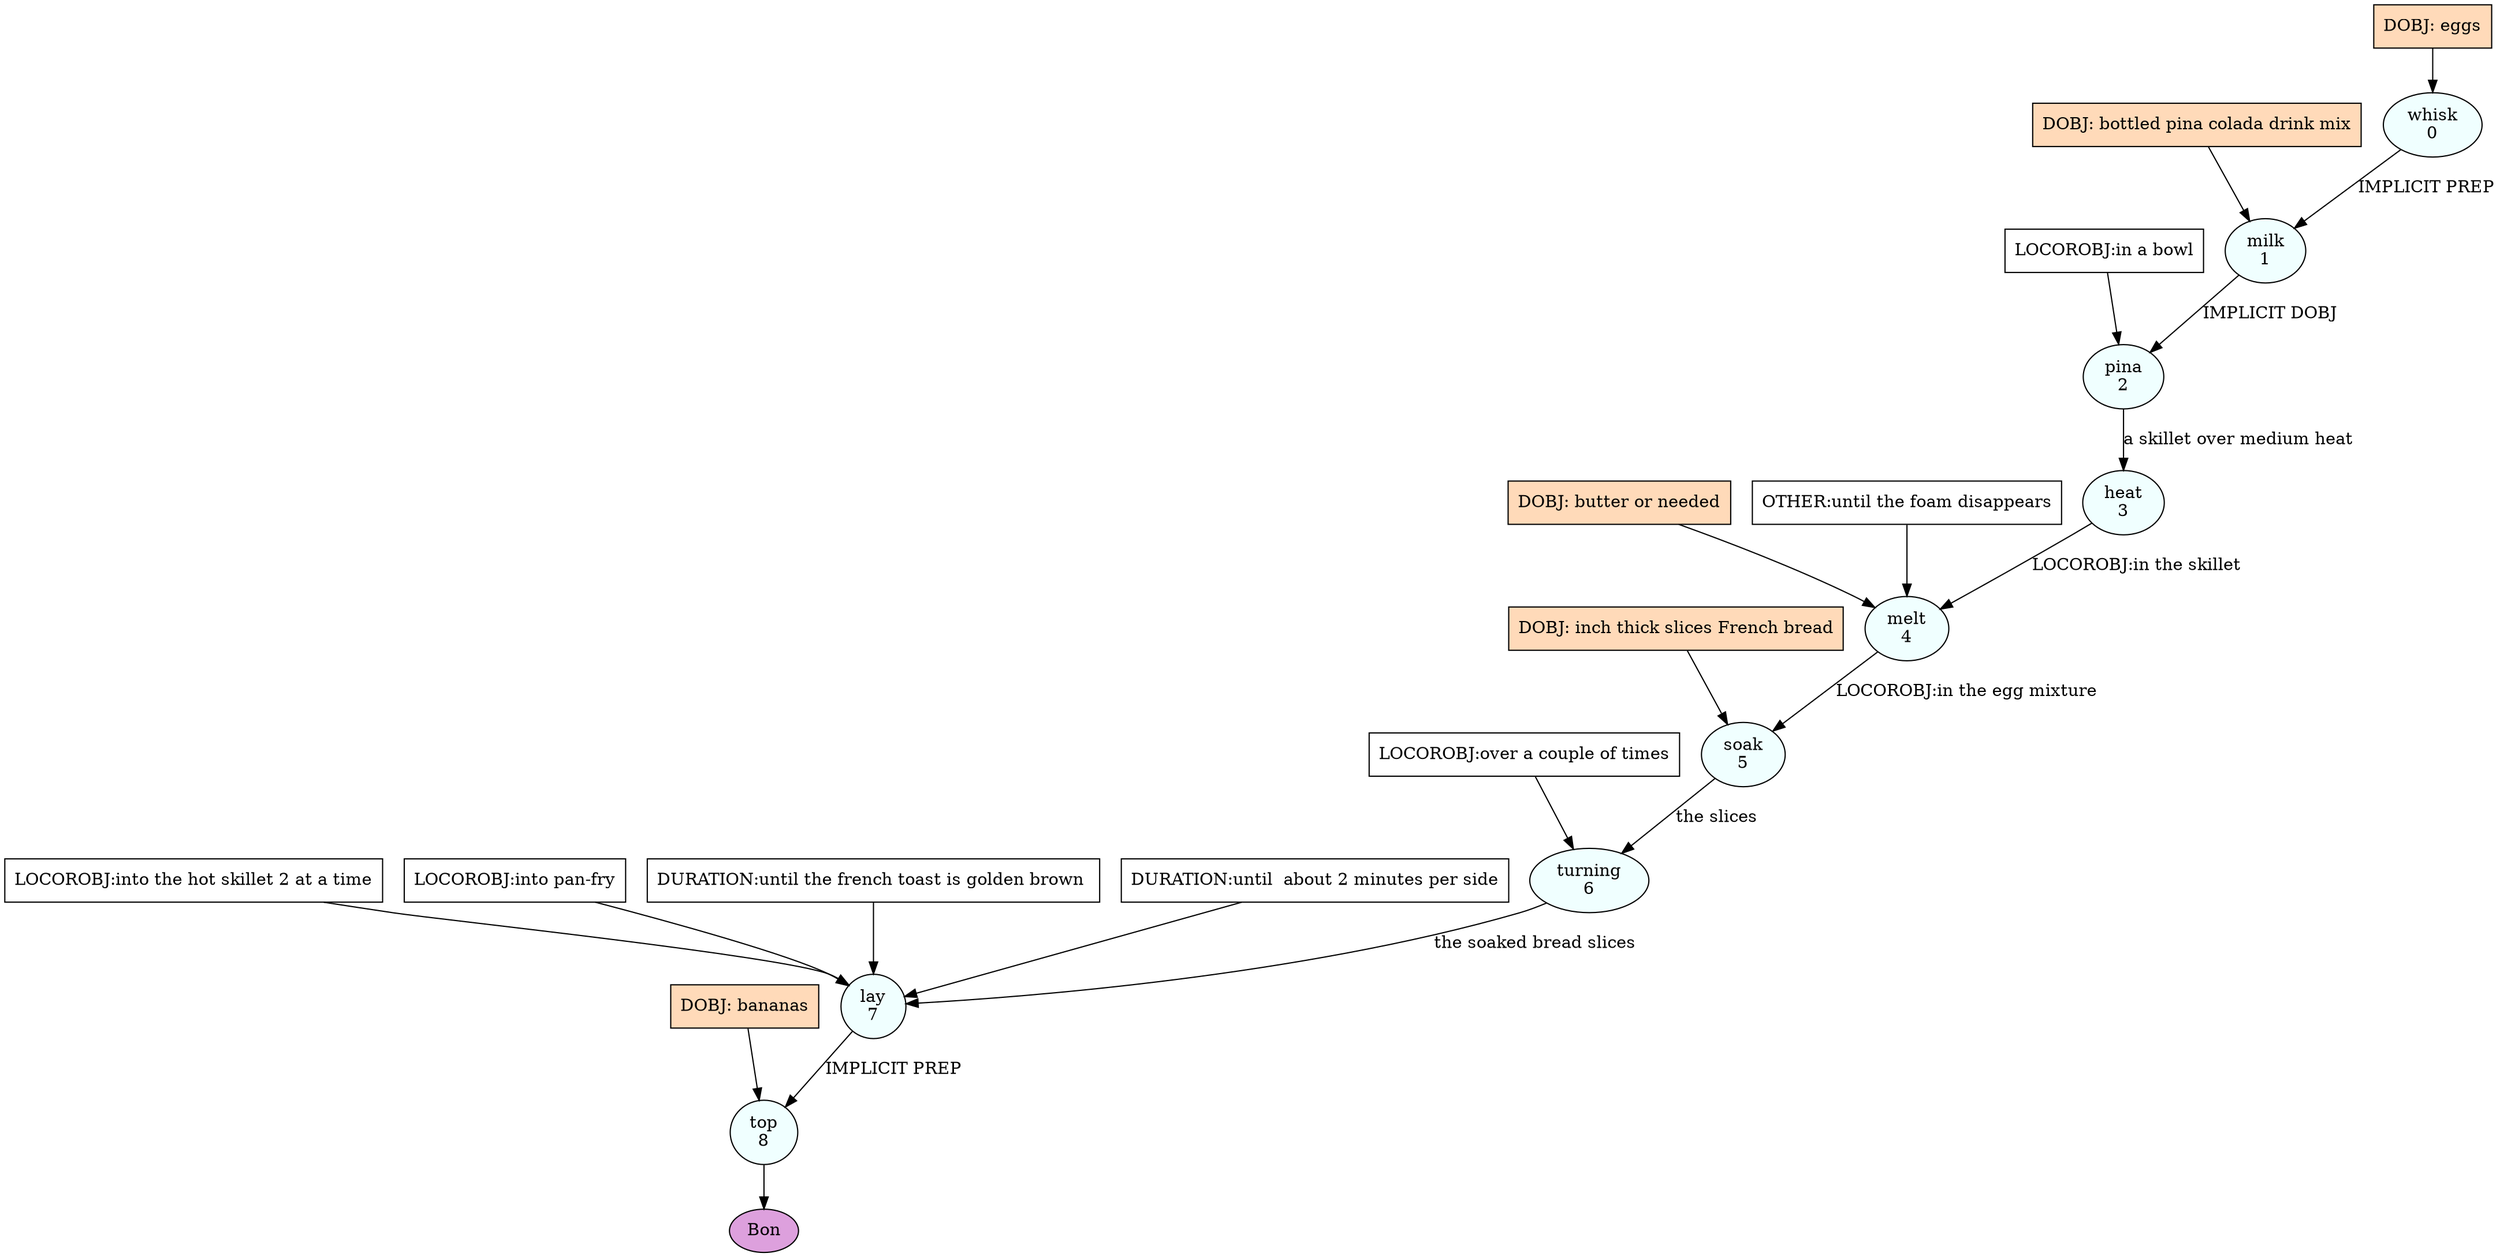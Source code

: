 digraph recipe {
E0[label="whisk
0", shape=oval, style=filled, fillcolor=azure]
E1[label="milk
1", shape=oval, style=filled, fillcolor=azure]
E2[label="pina
2", shape=oval, style=filled, fillcolor=azure]
E3[label="heat
3", shape=oval, style=filled, fillcolor=azure]
E4[label="melt
4", shape=oval, style=filled, fillcolor=azure]
E5[label="soak
5", shape=oval, style=filled, fillcolor=azure]
E6[label="turning
6", shape=oval, style=filled, fillcolor=azure]
E7[label="lay
7", shape=oval, style=filled, fillcolor=azure]
E8[label="top
8", shape=oval, style=filled, fillcolor=azure]
D0[label="DOBJ: eggs", shape=box, style=filled, fillcolor=peachpuff]
D0 -> E0
D1_ing[label="DOBJ: bottled pina colada drink mix", shape=box, style=filled, fillcolor=peachpuff]
D1_ing -> E1
E0 -> E1 [label="IMPLICIT PREP"]
E1 -> E2 [label="IMPLICIT DOBJ"]
P2_0_0[label="LOCOROBJ:in a bowl", shape=box, style=filled, fillcolor=white]
P2_0_0 -> E2
E2 -> E3 [label="a skillet over medium heat"]
D4_ing[label="DOBJ: butter or needed", shape=box, style=filled, fillcolor=peachpuff]
D4_ing -> E4
E3 -> E4 [label="LOCOROBJ:in the skillet"]
P4_1_0[label="OTHER:until the foam disappears", shape=box, style=filled, fillcolor=white]
P4_1_0 -> E4
D5_ing[label="DOBJ: inch thick slices French bread", shape=box, style=filled, fillcolor=peachpuff]
D5_ing -> E5
E4 -> E5 [label="LOCOROBJ:in the egg mixture"]
E5 -> E6 [label="the slices"]
P6_0_0[label="LOCOROBJ:over a couple of times", shape=box, style=filled, fillcolor=white]
P6_0_0 -> E6
E6 -> E7 [label="the soaked bread slices"]
P7_0_0[label="LOCOROBJ:into the hot skillet 2 at a time", shape=box, style=filled, fillcolor=white]
P7_0_0 -> E7
P7_0_1[label="LOCOROBJ:into pan-fry", shape=box, style=filled, fillcolor=white]
P7_0_1 -> E7
P7_1_0[label="DURATION:until the french toast is golden brown ", shape=box, style=filled, fillcolor=white]
P7_1_0 -> E7
P7_1_1[label="DURATION:until  about 2 minutes per side", shape=box, style=filled, fillcolor=white]
P7_1_1 -> E7
D8_ing[label="DOBJ: bananas", shape=box, style=filled, fillcolor=peachpuff]
D8_ing -> E8
E7 -> E8 [label="IMPLICIT PREP"]
EOR[label="Bon", shape=oval, style=filled, fillcolor=plum]
E8 -> EOR
}
